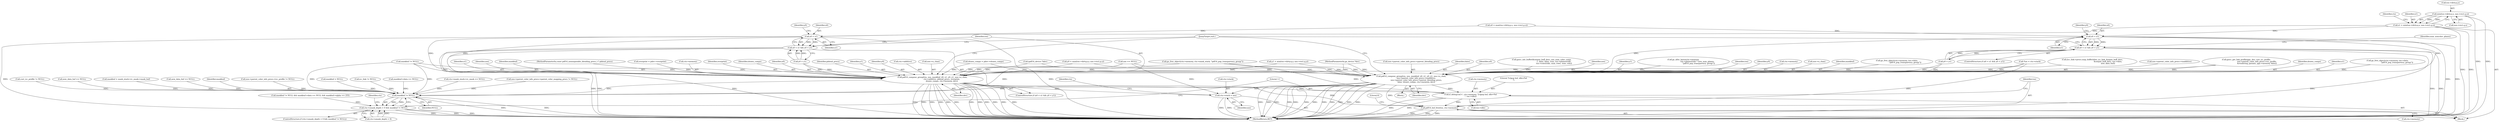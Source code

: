 digraph "0_ghostscript_d621292fb2c8157d9899dcd83fd04dd250e30fe4@pointer" {
"1000317" [label="(Call,min(tos->dirty.q.x, nos->rect.q.x))"];
"1000315" [label="(Call,x1 = min(tos->dirty.q.x, nos->rect.q.x))"];
"1000488" [label="(Call,x0 < x1)"];
"1000487" [label="(Call,x0 < x1 && y0 < y1)"];
"1000846" [label="(Call,pdf14_compose_group(tos, nos, maskbuf, x0, x1, y0, y1, nos->n_chan,\n                 nos->parent_color_info_procs->isadditive,\n                 nos->parent_color_info_procs->parent_blending_procs,\n                 false, drawn_comps, ctx->memory, dev))"];
"1000905" [label="(Call,ctx->stack = nos)"];
"1000917" [label="(Call,maskbuf != NULL)"];
"1000911" [label="(Call,ctx->smask_depth > 0 && maskbuf != NULL)"];
"1000926" [label="(Call,if_debug1m('v', ctx->memory, \"[v]pop buf, idle=%d\n\", tos->idle))"];
"1000935" [label="(Call,pdf14_buf_free(tos, ctx->memory))"];
"1000877" [label="(Call,x0 < x1)"];
"1000876" [label="(Call,x0 < x1 && y0 < y1)"];
"1000883" [label="(Call,pdf14_compose_group(tos, nos, maskbuf, x0, x1, y0, y1, nos->n_chan,\n                                ctx->additive, pblend_procs, overprint,\n                                drawn_comps, ctx->memory, dev))"];
"1000919" [label="(Identifier,NULL)"];
"1000509" [label="(Call,nos->parent_color_info_procs->icc_profile != NULL)"];
"1000486" [label="(ControlStructure,if (x0 < x1 && y0 < y1))"];
"1000315" [label="(Call,x1 = min(tos->dirty.q.x, nos->rect.q.x))"];
"1000862" [label="(Call,nos->parent_color_info_procs->parent_blending_procs)"];
"1000232" [label="(Call,maskbuf = NULL)"];
"1000487" [label="(Call,x0 < x1 && y0 < y1)"];
"1000877" [label="(Call,x0 < x1)"];
"1000494" [label="(Block,)"];
"1000909" [label="(Identifier,nos)"];
"1000905" [label="(Call,ctx->stack = nos)"];
"1000867" [label="(Identifier,false)"];
"1000904" [label="(JumpTarget,exit:)"];
"1000850" [label="(Identifier,x0)"];
"1000145" [label="(Call,*tos = ctx->stack)"];
"1000906" [label="(Call,ctx->stack)"];
"1000887" [label="(Identifier,x0)"];
"1000568" [label="(Call,icc_link != NULL)"];
"1000325" [label="(Call,nos->rect.q.x)"];
"1000897" [label="(Identifier,pblend_procs)"];
"1000683" [label="(Call,gsicc_init_buffer(&output_buff_desc, nos_num_color_comp,\n                                          1, false, false, true, tos->planestride,\n                                          tos->rowstride, num_rows, num_cols))"];
"1000923" [label="(Identifier,ctx)"];
"1000942" [label="(MethodReturn,RET)"];
"1000334" [label="(Identifier,ctx)"];
"1000143" [label="(Block,)"];
"1000911" [label="(Call,ctx->smask_depth > 0 && maskbuf != NULL)"];
"1000496" [label="(Identifier,num_noncolor_planes)"];
"1000890" [label="(Identifier,y1)"];
"1000883" [label="(Call,pdf14_compose_group(tos, nos, maskbuf, x0, x1, y0, y1, nos->n_chan,\n                                ctx->additive, pblend_procs, overprint,\n                                drawn_comps, ctx->memory, dev))"];
"1000142" [label="(MethodParameterIn,gx_device *dev)"];
"1000492" [label="(Identifier,y0)"];
"1000848" [label="(Identifier,nos)"];
"1000918" [label="(Identifier,maskbuf)"];
"1000488" [label="(Call,x0 < x1)"];
"1000264" [label="(Call,y0 = max(tos->dirty.p.y, nos->rect.p.y))"];
"1000876" [label="(Call,x0 < x1 && y0 < y1)"];
"1000245" [label="(Call,nos == NULL)"];
"1000853" [label="(Identifier,y1)"];
"1000489" [label="(Identifier,x0)"];
"1000917" [label="(Call,maskbuf != NULL)"];
"1000588" [label="(Call,gs_alloc_bytes(ctx->memory,\n                                                tos->planestride * new_num_planes,\n                                                    \"pdf14_pop_transparency_group\"))"];
"1000872" [label="(Identifier,dev)"];
"1000847" [label="(Identifier,tos)"];
"1000852" [label="(Identifier,y0)"];
"1000869" [label="(Call,ctx->memory)"];
"1000383" [label="(Call,maskbuf != NULL)"];
"1000910" [label="(ControlStructure,if (ctx->smask_depth > 0 && maskbuf != NULL))"];
"1000889" [label="(Identifier,y0)"];
"1000854" [label="(Call,nos->n_chan)"];
"1000941" [label="(Literal,0)"];
"1000926" [label="(Call,if_debug1m('v', ctx->memory, \"[v]pop buf, idle=%d\n\", tos->idle))"];
"1000318" [label="(Call,tos->dirty.q.x)"];
"1000914" [label="(Identifier,ctx)"];
"1000849" [label="(Identifier,maskbuf)"];
"1000387" [label="(Call,maskbuf->data == NULL)"];
"1000894" [label="(Call,ctx->additive)"];
"1000891" [label="(Call,nos->n_chan)"];
"1000490" [label="(Identifier,x1)"];
"1000491" [label="(Call,y0 < y1)"];
"1000345" [label="(Call,ctx->mask_stack->rc_mask == NULL)"];
"1000936" [label="(Identifier,tos)"];
"1000281" [label="(Call,y1 = min(tos->dirty.q.y, nos->rect.q.y))"];
"1000880" [label="(Call,y0 < y1)"];
"1000474" [label="(Call,nos->parent_color_info_procs->parent_color_mapping_procs != NULL)"];
"1000875" [label="(ControlStructure,if (x0 < x1 && y0 < y1))"];
"1000722" [label="(Call,gs_free_object(ctx->memory, tos->data,\n                            \"pdf14_pop_transparency_group\"))"];
"1000888" [label="(Identifier,x1)"];
"1000885" [label="(Identifier,nos)"];
"1000931" [label="(Literal,\"[v]pop buf, idle=%d\n\")"];
"1000699" [label="(Call,(icc_link->procs.map_buffer)(dev, icc_link, &input_buff_desc,\n                                                     &output_buff_desc, tos->data,\n                                                     new_data_buf))"];
"1000937" [label="(Call,ctx->memory)"];
"1000932" [label="(Call,tos->idle)"];
"1000516" [label="(Call,curr_icc_profile != NULL)"];
"1000317" [label="(Call,min(tos->dirty.q.x, nos->rect.q.x))"];
"1000886" [label="(Identifier,maskbuf)"];
"1000912" [label="(Call,ctx->smask_depth > 0)"];
"1000139" [label="(MethodParameterIn,const pdf14_nonseparable_blending_procs_t * pblend_procs)"];
"1000188" [label="(Call,overprint = pdev->overprint)"];
"1000382" [label="(Call,maskbuf != NULL && maskbuf->data == NULL && maskbuf->alpha == 255)"];
"1000881" [label="(Identifier,y0)"];
"1000846" [label="(Call,pdf14_compose_group(tos, nos, maskbuf, x0, x1, y0, y1, nos->n_chan,\n                 nos->parent_color_info_procs->isadditive,\n                 nos->parent_color_info_procs->parent_blending_procs,\n                 false, drawn_comps, ctx->memory, dev))"];
"1000316" [label="(Identifier,x1)"];
"1000903" [label="(Identifier,dev)"];
"1000857" [label="(Call,nos->parent_color_info_procs->isadditive)"];
"1000552" [label="(Call,gsicc_get_link_profile(pgs, dev, curr_icc_profile,\n                                    nos->parent_color_info_procs->icc_profile,\n                                    &rendering_params, pgs->memory, false))"];
"1000194" [label="(Call,drawn_comps = pdev->drawn_comps)"];
"1000900" [label="(Call,ctx->memory)"];
"1000868" [label="(Identifier,drawn_comps)"];
"1000851" [label="(Identifier,x1)"];
"1000184" [label="(Call,(pdf14_device *)dev)"];
"1000353" [label="(Call,gs_free_object(ctx->memory, ctx->mask_stack, \"pdf14_pop_transparency_group\"))"];
"1000751" [label="(Call,new_data_buf == NULL)"];
"1000884" [label="(Identifier,tos)"];
"1000898" [label="(Identifier,overprint)"];
"1000879" [label="(Identifier,x1)"];
"1000298" [label="(Call,x0 = max(tos->dirty.p.x, nos->rect.p.x))"];
"1000935" [label="(Call,pdf14_buf_free(tos, ctx->memory))"];
"1000237" [label="(Call,maskbuf = mask_stack->rc_mask->mask_buf)"];
"1000878" [label="(Identifier,x0)"];
"1000927" [label="(Literal,'v')"];
"1000928" [label="(Call,ctx->memory)"];
"1000599" [label="(Call,new_data_buf == NULL)"];
"1000899" [label="(Identifier,drawn_comps)"];
"1000773" [label="(Call,gs_free_object(ctx->memory, tos->data,\n                                \"pdf14_pop_transparency_group\"))"];
"1000317" -> "1000315"  [label="AST: "];
"1000317" -> "1000325"  [label="CFG: "];
"1000318" -> "1000317"  [label="AST: "];
"1000325" -> "1000317"  [label="AST: "];
"1000315" -> "1000317"  [label="CFG: "];
"1000317" -> "1000942"  [label="DDG: "];
"1000317" -> "1000942"  [label="DDG: "];
"1000317" -> "1000315"  [label="DDG: "];
"1000317" -> "1000315"  [label="DDG: "];
"1000315" -> "1000143"  [label="AST: "];
"1000316" -> "1000315"  [label="AST: "];
"1000334" -> "1000315"  [label="CFG: "];
"1000315" -> "1000942"  [label="DDG: "];
"1000315" -> "1000942"  [label="DDG: "];
"1000315" -> "1000488"  [label="DDG: "];
"1000315" -> "1000877"  [label="DDG: "];
"1000488" -> "1000487"  [label="AST: "];
"1000488" -> "1000490"  [label="CFG: "];
"1000489" -> "1000488"  [label="AST: "];
"1000490" -> "1000488"  [label="AST: "];
"1000492" -> "1000488"  [label="CFG: "];
"1000487" -> "1000488"  [label="CFG: "];
"1000488" -> "1000942"  [label="DDG: "];
"1000488" -> "1000942"  [label="DDG: "];
"1000488" -> "1000487"  [label="DDG: "];
"1000488" -> "1000487"  [label="DDG: "];
"1000298" -> "1000488"  [label="DDG: "];
"1000488" -> "1000846"  [label="DDG: "];
"1000488" -> "1000846"  [label="DDG: "];
"1000487" -> "1000486"  [label="AST: "];
"1000487" -> "1000491"  [label="CFG: "];
"1000491" -> "1000487"  [label="AST: "];
"1000496" -> "1000487"  [label="CFG: "];
"1000904" -> "1000487"  [label="CFG: "];
"1000487" -> "1000942"  [label="DDG: "];
"1000487" -> "1000942"  [label="DDG: "];
"1000487" -> "1000942"  [label="DDG: "];
"1000491" -> "1000487"  [label="DDG: "];
"1000491" -> "1000487"  [label="DDG: "];
"1000846" -> "1000494"  [label="AST: "];
"1000846" -> "1000872"  [label="CFG: "];
"1000847" -> "1000846"  [label="AST: "];
"1000848" -> "1000846"  [label="AST: "];
"1000849" -> "1000846"  [label="AST: "];
"1000850" -> "1000846"  [label="AST: "];
"1000851" -> "1000846"  [label="AST: "];
"1000852" -> "1000846"  [label="AST: "];
"1000853" -> "1000846"  [label="AST: "];
"1000854" -> "1000846"  [label="AST: "];
"1000857" -> "1000846"  [label="AST: "];
"1000862" -> "1000846"  [label="AST: "];
"1000867" -> "1000846"  [label="AST: "];
"1000868" -> "1000846"  [label="AST: "];
"1000869" -> "1000846"  [label="AST: "];
"1000872" -> "1000846"  [label="AST: "];
"1000904" -> "1000846"  [label="CFG: "];
"1000846" -> "1000942"  [label="DDG: "];
"1000846" -> "1000942"  [label="DDG: "];
"1000846" -> "1000942"  [label="DDG: "];
"1000846" -> "1000942"  [label="DDG: "];
"1000846" -> "1000942"  [label="DDG: "];
"1000846" -> "1000942"  [label="DDG: "];
"1000846" -> "1000942"  [label="DDG: "];
"1000846" -> "1000942"  [label="DDG: "];
"1000846" -> "1000942"  [label="DDG: "];
"1000846" -> "1000942"  [label="DDG: "];
"1000846" -> "1000942"  [label="DDG: "];
"1000846" -> "1000942"  [label="DDG: "];
"1000145" -> "1000846"  [label="DDG: "];
"1000245" -> "1000846"  [label="DDG: "];
"1000383" -> "1000846"  [label="DDG: "];
"1000264" -> "1000846"  [label="DDG: "];
"1000491" -> "1000846"  [label="DDG: "];
"1000491" -> "1000846"  [label="DDG: "];
"1000281" -> "1000846"  [label="DDG: "];
"1000683" -> "1000846"  [label="DDG: "];
"1000552" -> "1000846"  [label="DDG: "];
"1000552" -> "1000846"  [label="DDG: "];
"1000194" -> "1000846"  [label="DDG: "];
"1000588" -> "1000846"  [label="DDG: "];
"1000773" -> "1000846"  [label="DDG: "];
"1000353" -> "1000846"  [label="DDG: "];
"1000722" -> "1000846"  [label="DDG: "];
"1000184" -> "1000846"  [label="DDG: "];
"1000699" -> "1000846"  [label="DDG: "];
"1000142" -> "1000846"  [label="DDG: "];
"1000846" -> "1000905"  [label="DDG: "];
"1000846" -> "1000917"  [label="DDG: "];
"1000846" -> "1000926"  [label="DDG: "];
"1000846" -> "1000935"  [label="DDG: "];
"1000905" -> "1000143"  [label="AST: "];
"1000905" -> "1000909"  [label="CFG: "];
"1000906" -> "1000905"  [label="AST: "];
"1000909" -> "1000905"  [label="AST: "];
"1000914" -> "1000905"  [label="CFG: "];
"1000905" -> "1000942"  [label="DDG: "];
"1000905" -> "1000942"  [label="DDG: "];
"1000883" -> "1000905"  [label="DDG: "];
"1000245" -> "1000905"  [label="DDG: "];
"1000917" -> "1000911"  [label="AST: "];
"1000917" -> "1000919"  [label="CFG: "];
"1000918" -> "1000917"  [label="AST: "];
"1000919" -> "1000917"  [label="AST: "];
"1000911" -> "1000917"  [label="CFG: "];
"1000917" -> "1000942"  [label="DDG: "];
"1000917" -> "1000942"  [label="DDG: "];
"1000917" -> "1000911"  [label="DDG: "];
"1000917" -> "1000911"  [label="DDG: "];
"1000232" -> "1000917"  [label="DDG: "];
"1000383" -> "1000917"  [label="DDG: "];
"1000383" -> "1000917"  [label="DDG: "];
"1000237" -> "1000917"  [label="DDG: "];
"1000883" -> "1000917"  [label="DDG: "];
"1000751" -> "1000917"  [label="DDG: "];
"1000474" -> "1000917"  [label="DDG: "];
"1000568" -> "1000917"  [label="DDG: "];
"1000387" -> "1000917"  [label="DDG: "];
"1000509" -> "1000917"  [label="DDG: "];
"1000516" -> "1000917"  [label="DDG: "];
"1000599" -> "1000917"  [label="DDG: "];
"1000245" -> "1000917"  [label="DDG: "];
"1000345" -> "1000917"  [label="DDG: "];
"1000911" -> "1000910"  [label="AST: "];
"1000911" -> "1000912"  [label="CFG: "];
"1000912" -> "1000911"  [label="AST: "];
"1000923" -> "1000911"  [label="CFG: "];
"1000927" -> "1000911"  [label="CFG: "];
"1000911" -> "1000942"  [label="DDG: "];
"1000911" -> "1000942"  [label="DDG: "];
"1000911" -> "1000942"  [label="DDG: "];
"1000912" -> "1000911"  [label="DDG: "];
"1000912" -> "1000911"  [label="DDG: "];
"1000382" -> "1000911"  [label="DDG: "];
"1000926" -> "1000143"  [label="AST: "];
"1000926" -> "1000932"  [label="CFG: "];
"1000927" -> "1000926"  [label="AST: "];
"1000928" -> "1000926"  [label="AST: "];
"1000931" -> "1000926"  [label="AST: "];
"1000932" -> "1000926"  [label="AST: "];
"1000936" -> "1000926"  [label="CFG: "];
"1000926" -> "1000942"  [label="DDG: "];
"1000926" -> "1000942"  [label="DDG: "];
"1000883" -> "1000926"  [label="DDG: "];
"1000353" -> "1000926"  [label="DDG: "];
"1000926" -> "1000935"  [label="DDG: "];
"1000935" -> "1000143"  [label="AST: "];
"1000935" -> "1000937"  [label="CFG: "];
"1000936" -> "1000935"  [label="AST: "];
"1000937" -> "1000935"  [label="AST: "];
"1000941" -> "1000935"  [label="CFG: "];
"1000935" -> "1000942"  [label="DDG: "];
"1000935" -> "1000942"  [label="DDG: "];
"1000935" -> "1000942"  [label="DDG: "];
"1000883" -> "1000935"  [label="DDG: "];
"1000145" -> "1000935"  [label="DDG: "];
"1000877" -> "1000876"  [label="AST: "];
"1000877" -> "1000879"  [label="CFG: "];
"1000878" -> "1000877"  [label="AST: "];
"1000879" -> "1000877"  [label="AST: "];
"1000881" -> "1000877"  [label="CFG: "];
"1000876" -> "1000877"  [label="CFG: "];
"1000877" -> "1000942"  [label="DDG: "];
"1000877" -> "1000942"  [label="DDG: "];
"1000877" -> "1000876"  [label="DDG: "];
"1000877" -> "1000876"  [label="DDG: "];
"1000298" -> "1000877"  [label="DDG: "];
"1000877" -> "1000883"  [label="DDG: "];
"1000877" -> "1000883"  [label="DDG: "];
"1000876" -> "1000875"  [label="AST: "];
"1000876" -> "1000880"  [label="CFG: "];
"1000880" -> "1000876"  [label="AST: "];
"1000884" -> "1000876"  [label="CFG: "];
"1000904" -> "1000876"  [label="CFG: "];
"1000876" -> "1000942"  [label="DDG: "];
"1000876" -> "1000942"  [label="DDG: "];
"1000876" -> "1000942"  [label="DDG: "];
"1000880" -> "1000876"  [label="DDG: "];
"1000880" -> "1000876"  [label="DDG: "];
"1000883" -> "1000875"  [label="AST: "];
"1000883" -> "1000903"  [label="CFG: "];
"1000884" -> "1000883"  [label="AST: "];
"1000885" -> "1000883"  [label="AST: "];
"1000886" -> "1000883"  [label="AST: "];
"1000887" -> "1000883"  [label="AST: "];
"1000888" -> "1000883"  [label="AST: "];
"1000889" -> "1000883"  [label="AST: "];
"1000890" -> "1000883"  [label="AST: "];
"1000891" -> "1000883"  [label="AST: "];
"1000894" -> "1000883"  [label="AST: "];
"1000897" -> "1000883"  [label="AST: "];
"1000898" -> "1000883"  [label="AST: "];
"1000899" -> "1000883"  [label="AST: "];
"1000900" -> "1000883"  [label="AST: "];
"1000903" -> "1000883"  [label="AST: "];
"1000904" -> "1000883"  [label="CFG: "];
"1000883" -> "1000942"  [label="DDG: "];
"1000883" -> "1000942"  [label="DDG: "];
"1000883" -> "1000942"  [label="DDG: "];
"1000883" -> "1000942"  [label="DDG: "];
"1000883" -> "1000942"  [label="DDG: "];
"1000883" -> "1000942"  [label="DDG: "];
"1000883" -> "1000942"  [label="DDG: "];
"1000883" -> "1000942"  [label="DDG: "];
"1000883" -> "1000942"  [label="DDG: "];
"1000883" -> "1000942"  [label="DDG: "];
"1000883" -> "1000942"  [label="DDG: "];
"1000883" -> "1000942"  [label="DDG: "];
"1000145" -> "1000883"  [label="DDG: "];
"1000245" -> "1000883"  [label="DDG: "];
"1000383" -> "1000883"  [label="DDG: "];
"1000880" -> "1000883"  [label="DDG: "];
"1000880" -> "1000883"  [label="DDG: "];
"1000264" -> "1000883"  [label="DDG: "];
"1000281" -> "1000883"  [label="DDG: "];
"1000139" -> "1000883"  [label="DDG: "];
"1000188" -> "1000883"  [label="DDG: "];
"1000194" -> "1000883"  [label="DDG: "];
"1000353" -> "1000883"  [label="DDG: "];
"1000184" -> "1000883"  [label="DDG: "];
"1000142" -> "1000883"  [label="DDG: "];
}
